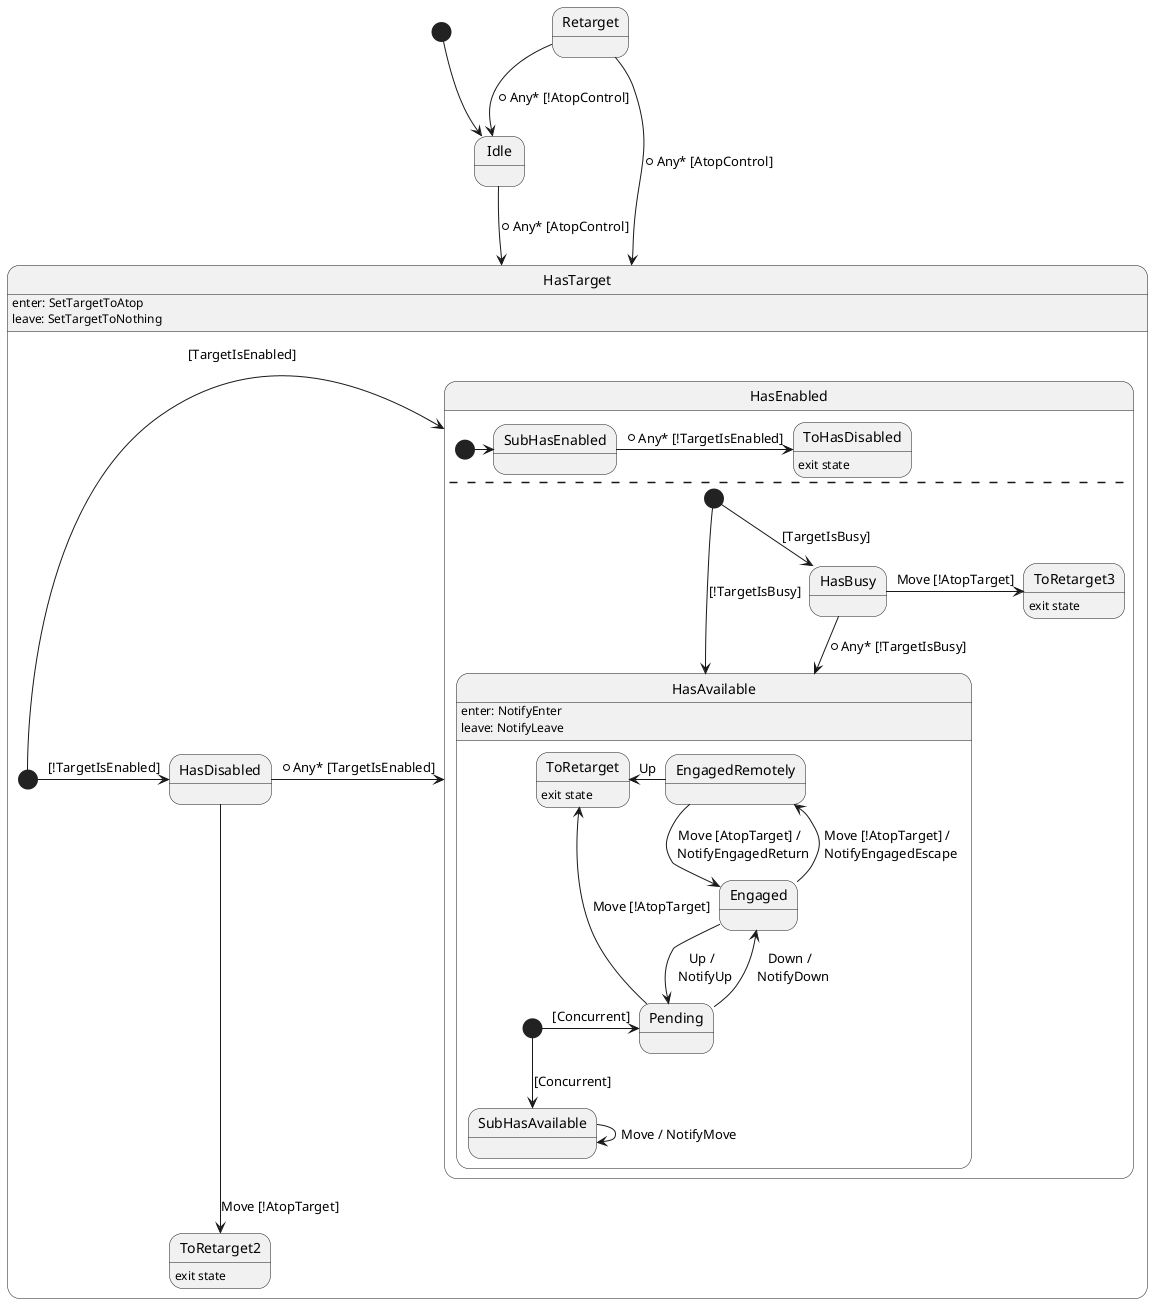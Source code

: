

*****  NOTE   ****** 


This diagram requires plantUML version 8032 or higher
because of this issue: http://plantuml.sourceforge.net/qa/?qa=3890/concurrent-state-nesting-limit
      
      
*****  NOTE   ******      

@startuml


[*] --> Idle

Idle --> HasTarget: *Any* [AtopControl]

Retarget --> HasTarget: *Any* [AtopControl]
Retarget --> Idle: *Any* [!AtopControl]

state HasTarget: enter: SetTargetToAtop
state HasTarget: leave: SetTargetToNothing

state HasTarget {
    [*] -> HasEnabled : [TargetIsEnabled]
    [*] -> HasDisabled: [!TargetIsEnabled]

    state HasEnabled {
        [*] -> SubHasEnabled
        
        SubHasEnabled -> ToHasDisabled: *Any* [!TargetIsEnabled]
        
        state ToHasDisabled: exit state
    
        --
        
        [*] -> HasAvailable: [!TargetIsBusy]
        [*] --> HasBusy: [TargetIsBusy]

        state HasAvailable: enter: NotifyEnter
        state HasAvailable: leave: NotifyLeave
        state HasAvailable {
            [*] -> Pending: [Concurrent]

            state ToRetarget: exit state

            Pending --> ToRetarget: Move [!AtopTarget]
            Pending --> Engaged: Down / \n NotifyDown

            Engaged --> Pending: Up / \n NotifyUp
            Engaged --> EngagedRemotely: Move [!AtopTarget] / \n NotifyEngagedEscape

            EngagedRemotely --> Engaged: Move [AtopTarget] / \n NotifyEngagedReturn
            EngagedRemotely -l-> ToRetarget: Up

            [*] --> SubHasAvailable: [Concurrent]
            SubHasAvailable -> SubHasAvailable: Move / NotifyMove
        }

        HasBusy --> HasAvailable: *Any* [!TargetIsBusy]

        state ToRetarget3: exit state
        HasBusy -> ToRetarget3: Move [!AtopTarget]
    }

    HasDisabled -> HasEnabled: *Any* [TargetIsEnabled]

    HasDisabled --> ToRetarget2: Move [!AtopTarget]

    state ToRetarget2:exit state
    
    
}



@enduml